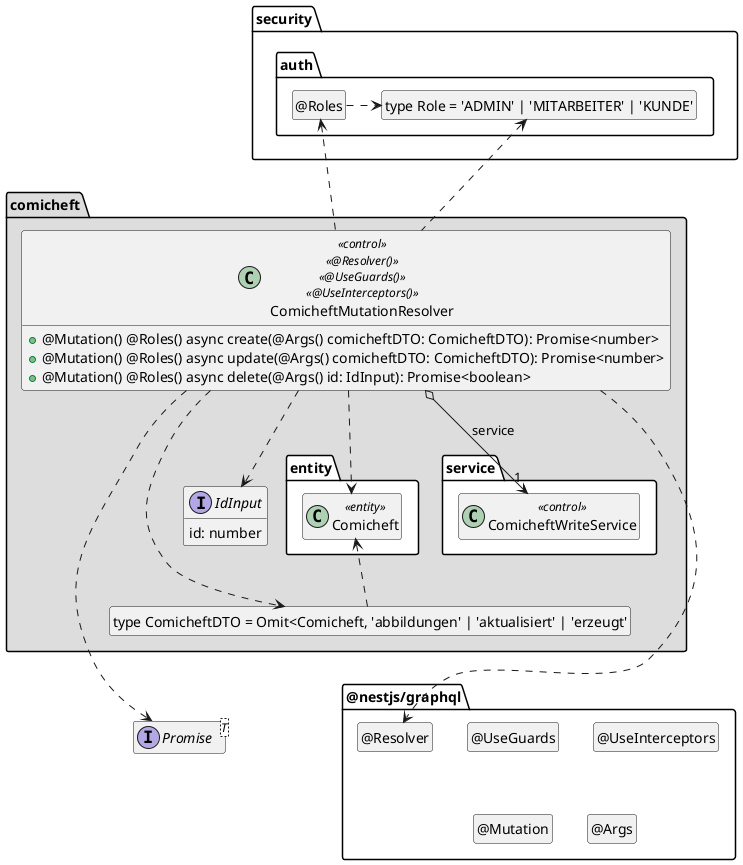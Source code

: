 ' Preview durch <Alt>d

@startuml Controller-Klasse

interface Promise<T>

package @nestjs/graphql {
  class "@Resolver" as Resolver
  hide Resolver circle

  class "@UseGuards" as UseGuards
  hide UseGuards circle

  class "@UseInterceptors" as UseInterceptors
  hide UseInterceptors circle

  class "@Mutation" as Mutation
  hide Mutation circle

  class "@Args" as Args
  hide Args circle
}

package security.auth {
  class "type Role = 'ADMIN' | 'MITARBEITER' | 'KUNDE'" as Role
  hide Role circle

  class "@Roles" as Roles
  hide Roles circle

  Roles .right.> Role
}

package comicheft #DDDDDD {
  package entity #FFFFFF {
    class Comicheft <<entity>>
  }

  package service #FFFFFF {
    class ComicheftWriteService << control >>
  }

  class "type ComicheftDTO = Omit<Comicheft, 'abbildungen' | 'aktualisiert' | 'erzeugt'" as ComicheftDTO
  hide ComicheftDTO circle

    interface IdInput {
        id: number
    }

  class ComicheftMutationResolver << control >> << @Resolver() >> << @UseGuards() >> << @UseInterceptors() >> {
    + @Mutation() @Roles() async create(@Args() comicheftDTO: ComicheftDTO): Promise<number>
    + @Mutation() @Roles() async update(@Args() comicheftDTO: ComicheftDTO): Promise<number>
    + @Mutation() @Roles() async delete(@Args() id: IdInput): Promise<boolean>
  }

  ComicheftMutationResolver o-down-> "1" ComicheftWriteService : service

  ComicheftMutationResolver ..> Comicheft
  ComicheftMutationResolver ..> ComicheftDTO
  ComicheftMutationResolver ..> IdInput
  ComicheftDTO .up.> Comicheft
  ComicheftMutationResolver ..> Promise
  ComicheftMutationResolver ..> Resolver

  ComicheftMutationResolver .up.> Roles
  ComicheftMutationResolver .up.> Role

  ComicheftDTO .[hidden].> Promise
  ComicheftDTO .[hidden].> Resolver
}

hide empty members
@enduml
